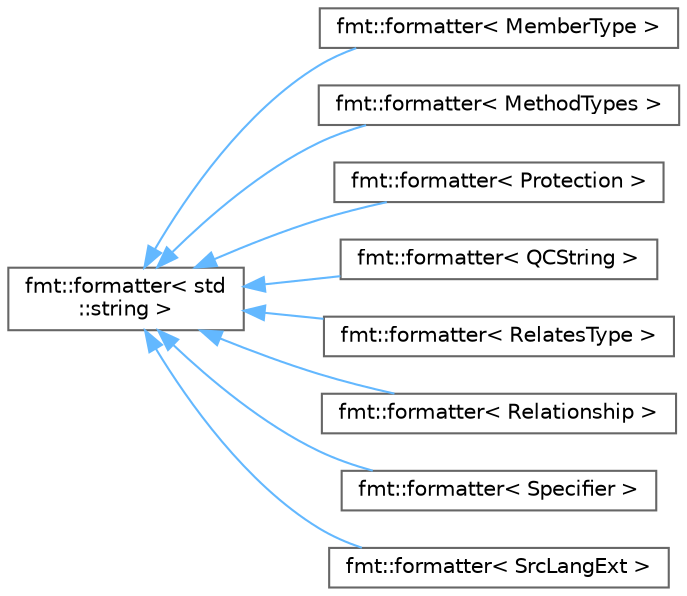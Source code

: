 digraph "Graphical Class Hierarchy"
{
 // INTERACTIVE_SVG=YES
 // LATEX_PDF_SIZE
  bgcolor="transparent";
  edge [fontname=Helvetica,fontsize=10,labelfontname=Helvetica,labelfontsize=10];
  node [fontname=Helvetica,fontsize=10,shape=box,height=0.2,width=0.4];
  rankdir="LR";
  Node0 [label="fmt::formatter\< std\l::string \>",height=0.2,width=0.4,color="grey40", fillcolor="white", style="filled",URL="$db/d75/structfmt_1_1formatter.html",tooltip=" "];
  Node0 -> Node1 [dir="back",color="steelblue1",style="solid"];
  Node1 [label="fmt::formatter\< MemberType \>",height=0.2,width=0.4,color="grey40", fillcolor="white", style="filled",URL="$d9/d4a/structfmt_1_1formatter_3_01_member_type_01_4.html",tooltip="adds support for formatting MemberType"];
  Node0 -> Node2 [dir="back",color="steelblue1",style="solid"];
  Node2 [label="fmt::formatter\< MethodTypes \>",height=0.2,width=0.4,color="grey40", fillcolor="white", style="filled",URL="$d2/d84/structfmt_1_1formatter_3_01_method_types_01_4.html",tooltip="adds support for formatting MethodTypes"];
  Node0 -> Node3 [dir="back",color="steelblue1",style="solid"];
  Node3 [label="fmt::formatter\< Protection \>",height=0.2,width=0.4,color="grey40", fillcolor="white", style="filled",URL="$d3/d53/structfmt_1_1formatter_3_01_protection_01_4.html",tooltip="adds support for formatting Protected"];
  Node0 -> Node4 [dir="back",color="steelblue1",style="solid"];
  Node4 [label="fmt::formatter\< QCString \>",height=0.2,width=0.4,color="grey40", fillcolor="white", style="filled",URL="$d1/dc4/structfmt_1_1formatter_3_01_q_c_string_01_4.html",tooltip="adds support for formatting QCString"];
  Node0 -> Node5 [dir="back",color="steelblue1",style="solid"];
  Node5 [label="fmt::formatter\< RelatesType \>",height=0.2,width=0.4,color="grey40", fillcolor="white", style="filled",URL="$db/dff/structfmt_1_1formatter_3_01_relates_type_01_4.html",tooltip="adds support for formatting RelatesType"];
  Node0 -> Node6 [dir="back",color="steelblue1",style="solid"];
  Node6 [label="fmt::formatter\< Relationship \>",height=0.2,width=0.4,color="grey40", fillcolor="white", style="filled",URL="$db/db7/structfmt_1_1formatter_3_01_relationship_01_4.html",tooltip="adds support for formatting RelationShip"];
  Node0 -> Node7 [dir="back",color="steelblue1",style="solid"];
  Node7 [label="fmt::formatter\< Specifier \>",height=0.2,width=0.4,color="grey40", fillcolor="white", style="filled",URL="$db/dad/structfmt_1_1formatter_3_01_specifier_01_4.html",tooltip="adds support for formatting Specifier"];
  Node0 -> Node8 [dir="back",color="steelblue1",style="solid"];
  Node8 [label="fmt::formatter\< SrcLangExt \>",height=0.2,width=0.4,color="grey40", fillcolor="white", style="filled",URL="$df/dca/structfmt_1_1formatter_3_01_src_lang_ext_01_4.html",tooltip="adds support for formatting SrcLangExt"];
}
